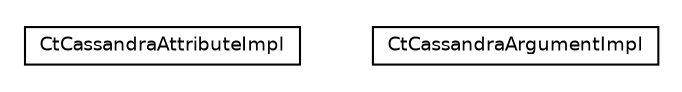 #!/usr/local/bin/dot
#
# Class diagram 
# Generated by UmlGraph version 4.6 (http://www.spinellis.gr/sw/umlgraph)
#

digraph G {
	edge [fontname="Helvetica",fontsize=10,labelfontname="Helvetica",labelfontsize=10];
	node [fontname="Helvetica",fontsize=10,shape=plaintext];
	// org.synchronoss.cpo.cassandra.cpoCassandraMeta.impl.CtCassandraAttributeImpl
	c7339 [label=<<table border="0" cellborder="1" cellspacing="0" cellpadding="2" port="p" href="./CtCassandraAttributeImpl.html">
		<tr><td><table border="0" cellspacing="0" cellpadding="1">
			<tr><td> CtCassandraAttributeImpl </td></tr>
		</table></td></tr>
		</table>>, fontname="Helvetica", fontcolor="black", fontsize=9.0];
	// org.synchronoss.cpo.cassandra.cpoCassandraMeta.impl.CtCassandraArgumentImpl
	c7340 [label=<<table border="0" cellborder="1" cellspacing="0" cellpadding="2" port="p" href="./CtCassandraArgumentImpl.html">
		<tr><td><table border="0" cellspacing="0" cellpadding="1">
			<tr><td> CtCassandraArgumentImpl </td></tr>
		</table></td></tr>
		</table>>, fontname="Helvetica", fontcolor="black", fontsize=9.0];
}

